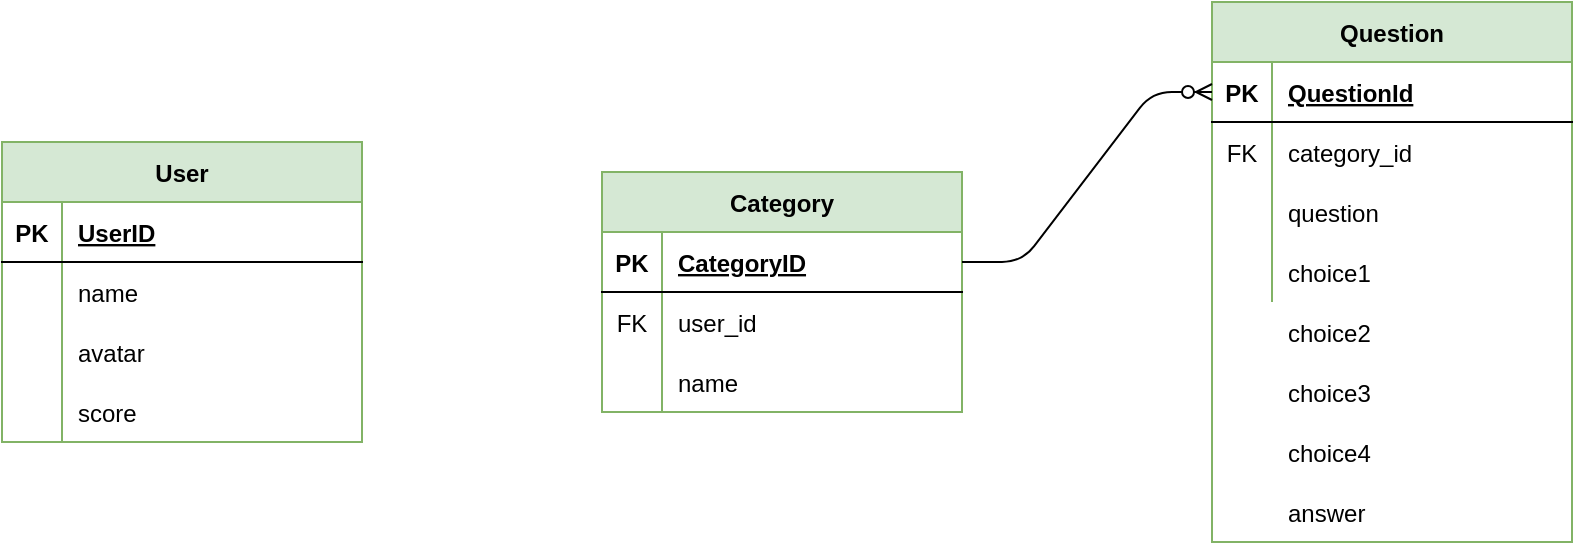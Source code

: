 <mxfile version="13.9.9" type="device"><diagram id="C7KdI0oiCXt0MxiNi3Ii" name="Page-1"><mxGraphModel dx="946" dy="672" grid="1" gridSize="10" guides="1" tooltips="1" connect="1" arrows="1" fold="1" page="1" pageScale="1" pageWidth="1100" pageHeight="850" math="0" shadow="0"><root><mxCell id="0"/><mxCell id="1" parent="0"/><mxCell id="_FXixjH1NpyDRwnV2unj-14" value="User" style="shape=table;startSize=30;container=1;collapsible=1;childLayout=tableLayout;fixedRows=1;rowLines=0;fontStyle=1;align=center;resizeLast=1;strokeColor=#82b366;fillColor=#d5e8d4;" parent="1" vertex="1"><mxGeometry x="160" y="340" width="180" height="150" as="geometry"/></mxCell><mxCell id="_FXixjH1NpyDRwnV2unj-15" value="" style="shape=partialRectangle;collapsible=0;dropTarget=0;pointerEvents=0;fillColor=none;top=0;left=0;bottom=1;right=0;points=[[0,0.5],[1,0.5]];portConstraint=eastwest;" parent="_FXixjH1NpyDRwnV2unj-14" vertex="1"><mxGeometry y="30" width="180" height="30" as="geometry"/></mxCell><mxCell id="_FXixjH1NpyDRwnV2unj-16" value="PK" style="shape=partialRectangle;connectable=0;fillColor=none;top=0;left=0;bottom=0;right=0;fontStyle=1;overflow=hidden;" parent="_FXixjH1NpyDRwnV2unj-15" vertex="1"><mxGeometry width="30" height="30" as="geometry"/></mxCell><mxCell id="_FXixjH1NpyDRwnV2unj-17" value="UserID" style="shape=partialRectangle;connectable=0;fillColor=none;top=0;left=0;bottom=0;right=0;align=left;spacingLeft=6;fontStyle=5;overflow=hidden;" parent="_FXixjH1NpyDRwnV2unj-15" vertex="1"><mxGeometry x="30" width="150" height="30" as="geometry"/></mxCell><mxCell id="_FXixjH1NpyDRwnV2unj-18" value="" style="shape=partialRectangle;collapsible=0;dropTarget=0;pointerEvents=0;fillColor=none;top=0;left=0;bottom=0;right=0;points=[[0,0.5],[1,0.5]];portConstraint=eastwest;" parent="_FXixjH1NpyDRwnV2unj-14" vertex="1"><mxGeometry y="60" width="180" height="30" as="geometry"/></mxCell><mxCell id="_FXixjH1NpyDRwnV2unj-19" value="" style="shape=partialRectangle;connectable=0;fillColor=none;top=0;left=0;bottom=0;right=0;editable=1;overflow=hidden;" parent="_FXixjH1NpyDRwnV2unj-18" vertex="1"><mxGeometry width="30" height="30" as="geometry"/></mxCell><mxCell id="_FXixjH1NpyDRwnV2unj-20" value="name" style="shape=partialRectangle;connectable=0;fillColor=none;top=0;left=0;bottom=0;right=0;align=left;spacingLeft=6;overflow=hidden;" parent="_FXixjH1NpyDRwnV2unj-18" vertex="1"><mxGeometry x="30" width="150" height="30" as="geometry"/></mxCell><mxCell id="_FXixjH1NpyDRwnV2unj-21" value="" style="shape=partialRectangle;collapsible=0;dropTarget=0;pointerEvents=0;fillColor=none;top=0;left=0;bottom=0;right=0;points=[[0,0.5],[1,0.5]];portConstraint=eastwest;" parent="_FXixjH1NpyDRwnV2unj-14" vertex="1"><mxGeometry y="90" width="180" height="30" as="geometry"/></mxCell><mxCell id="_FXixjH1NpyDRwnV2unj-22" value="" style="shape=partialRectangle;connectable=0;fillColor=none;top=0;left=0;bottom=0;right=0;editable=1;overflow=hidden;" parent="_FXixjH1NpyDRwnV2unj-21" vertex="1"><mxGeometry width="30" height="30" as="geometry"/></mxCell><mxCell id="_FXixjH1NpyDRwnV2unj-23" value="avatar" style="shape=partialRectangle;connectable=0;fillColor=none;top=0;left=0;bottom=0;right=0;align=left;spacingLeft=6;overflow=hidden;" parent="_FXixjH1NpyDRwnV2unj-21" vertex="1"><mxGeometry x="30" width="150" height="30" as="geometry"/></mxCell><mxCell id="k2tgWY-W-6_Xu2S6FyYk-19" value="" style="shape=partialRectangle;collapsible=0;dropTarget=0;pointerEvents=0;fillColor=none;top=0;left=0;bottom=0;right=0;points=[[0,0.5],[1,0.5]];portConstraint=eastwest;" parent="_FXixjH1NpyDRwnV2unj-14" vertex="1"><mxGeometry y="120" width="180" height="30" as="geometry"/></mxCell><mxCell id="k2tgWY-W-6_Xu2S6FyYk-20" value="" style="shape=partialRectangle;connectable=0;fillColor=none;top=0;left=0;bottom=0;right=0;editable=1;overflow=hidden;" parent="k2tgWY-W-6_Xu2S6FyYk-19" vertex="1"><mxGeometry width="30" height="30" as="geometry"/></mxCell><mxCell id="k2tgWY-W-6_Xu2S6FyYk-21" value="score" style="shape=partialRectangle;connectable=0;fillColor=none;top=0;left=0;bottom=0;right=0;align=left;spacingLeft=6;overflow=hidden;" parent="k2tgWY-W-6_Xu2S6FyYk-19" vertex="1"><mxGeometry x="30" width="150" height="30" as="geometry"/></mxCell><mxCell id="_FXixjH1NpyDRwnV2unj-27" value="Category" style="shape=table;startSize=30;container=1;collapsible=1;childLayout=tableLayout;fixedRows=1;rowLines=0;fontStyle=1;align=center;resizeLast=1;strokeColor=#82b366;fillColor=#d5e8d4;" parent="1" vertex="1"><mxGeometry x="460" y="355" width="180" height="120" as="geometry"/></mxCell><mxCell id="_FXixjH1NpyDRwnV2unj-28" value="" style="shape=partialRectangle;collapsible=0;dropTarget=0;pointerEvents=0;fillColor=none;top=0;left=0;bottom=1;right=0;points=[[0,0.5],[1,0.5]];portConstraint=eastwest;" parent="_FXixjH1NpyDRwnV2unj-27" vertex="1"><mxGeometry y="30" width="180" height="30" as="geometry"/></mxCell><mxCell id="_FXixjH1NpyDRwnV2unj-29" value="PK" style="shape=partialRectangle;connectable=0;fillColor=none;top=0;left=0;bottom=0;right=0;fontStyle=1;overflow=hidden;" parent="_FXixjH1NpyDRwnV2unj-28" vertex="1"><mxGeometry width="30" height="30" as="geometry"/></mxCell><mxCell id="_FXixjH1NpyDRwnV2unj-30" value="CategoryID" style="shape=partialRectangle;connectable=0;fillColor=none;top=0;left=0;bottom=0;right=0;align=left;spacingLeft=6;fontStyle=5;overflow=hidden;" parent="_FXixjH1NpyDRwnV2unj-28" vertex="1"><mxGeometry x="30" width="150" height="30" as="geometry"/></mxCell><mxCell id="_FXixjH1NpyDRwnV2unj-31" value="" style="shape=partialRectangle;collapsible=0;dropTarget=0;pointerEvents=0;fillColor=none;top=0;left=0;bottom=0;right=0;points=[[0,0.5],[1,0.5]];portConstraint=eastwest;" parent="_FXixjH1NpyDRwnV2unj-27" vertex="1"><mxGeometry y="60" width="180" height="30" as="geometry"/></mxCell><mxCell id="_FXixjH1NpyDRwnV2unj-32" value="FK" style="shape=partialRectangle;connectable=0;fillColor=none;top=0;left=0;bottom=0;right=0;editable=1;overflow=hidden;" parent="_FXixjH1NpyDRwnV2unj-31" vertex="1"><mxGeometry width="30" height="30" as="geometry"/></mxCell><mxCell id="_FXixjH1NpyDRwnV2unj-33" value="user_id" style="shape=partialRectangle;connectable=0;fillColor=none;top=0;left=0;bottom=0;right=0;align=left;spacingLeft=6;overflow=hidden;" parent="_FXixjH1NpyDRwnV2unj-31" vertex="1"><mxGeometry x="30" width="150" height="30" as="geometry"/></mxCell><mxCell id="_FXixjH1NpyDRwnV2unj-34" value="" style="shape=partialRectangle;collapsible=0;dropTarget=0;pointerEvents=0;fillColor=none;top=0;left=0;bottom=0;right=0;points=[[0,0.5],[1,0.5]];portConstraint=eastwest;" parent="_FXixjH1NpyDRwnV2unj-27" vertex="1"><mxGeometry y="90" width="180" height="30" as="geometry"/></mxCell><mxCell id="_FXixjH1NpyDRwnV2unj-35" value="" style="shape=partialRectangle;connectable=0;fillColor=none;top=0;left=0;bottom=0;right=0;editable=1;overflow=hidden;" parent="_FXixjH1NpyDRwnV2unj-34" vertex="1"><mxGeometry width="30" height="30" as="geometry"/></mxCell><mxCell id="_FXixjH1NpyDRwnV2unj-36" value="name" style="shape=partialRectangle;connectable=0;fillColor=none;top=0;left=0;bottom=0;right=0;align=left;spacingLeft=6;overflow=hidden;" parent="_FXixjH1NpyDRwnV2unj-34" vertex="1"><mxGeometry x="30" width="150" height="30" as="geometry"/></mxCell><mxCell id="k2tgWY-W-6_Xu2S6FyYk-1" value="Question" style="shape=table;startSize=30;container=1;collapsible=1;childLayout=tableLayout;fixedRows=1;rowLines=0;fontStyle=1;align=center;resizeLast=1;strokeColor=#82b366;fillColor=#d5e8d4;" parent="1" vertex="1"><mxGeometry x="765" y="270" width="180" height="270" as="geometry"/></mxCell><mxCell id="k2tgWY-W-6_Xu2S6FyYk-2" value="" style="shape=partialRectangle;collapsible=0;dropTarget=0;pointerEvents=0;fillColor=none;top=0;left=0;bottom=1;right=0;points=[[0,0.5],[1,0.5]];portConstraint=eastwest;" parent="k2tgWY-W-6_Xu2S6FyYk-1" vertex="1"><mxGeometry y="30" width="180" height="30" as="geometry"/></mxCell><mxCell id="k2tgWY-W-6_Xu2S6FyYk-3" value="PK" style="shape=partialRectangle;connectable=0;fillColor=none;top=0;left=0;bottom=0;right=0;fontStyle=1;overflow=hidden;" parent="k2tgWY-W-6_Xu2S6FyYk-2" vertex="1"><mxGeometry width="30" height="30" as="geometry"/></mxCell><mxCell id="k2tgWY-W-6_Xu2S6FyYk-4" value="QuestionId" style="shape=partialRectangle;connectable=0;fillColor=none;top=0;left=0;bottom=0;right=0;align=left;spacingLeft=6;fontStyle=5;overflow=hidden;" parent="k2tgWY-W-6_Xu2S6FyYk-2" vertex="1"><mxGeometry x="30" width="150" height="30" as="geometry"/></mxCell><mxCell id="k2tgWY-W-6_Xu2S6FyYk-5" value="" style="shape=partialRectangle;collapsible=0;dropTarget=0;pointerEvents=0;fillColor=none;top=0;left=0;bottom=0;right=0;points=[[0,0.5],[1,0.5]];portConstraint=eastwest;" parent="k2tgWY-W-6_Xu2S6FyYk-1" vertex="1"><mxGeometry y="60" width="180" height="30" as="geometry"/></mxCell><mxCell id="k2tgWY-W-6_Xu2S6FyYk-6" value="FK" style="shape=partialRectangle;connectable=0;fillColor=none;top=0;left=0;bottom=0;right=0;editable=1;overflow=hidden;" parent="k2tgWY-W-6_Xu2S6FyYk-5" vertex="1"><mxGeometry width="30" height="30" as="geometry"/></mxCell><mxCell id="k2tgWY-W-6_Xu2S6FyYk-7" value="category_id" style="shape=partialRectangle;connectable=0;fillColor=none;top=0;left=0;bottom=0;right=0;align=left;spacingLeft=6;overflow=hidden;" parent="k2tgWY-W-6_Xu2S6FyYk-5" vertex="1"><mxGeometry x="30" width="150" height="30" as="geometry"/></mxCell><mxCell id="k2tgWY-W-6_Xu2S6FyYk-8" value="" style="shape=partialRectangle;collapsible=0;dropTarget=0;pointerEvents=0;fillColor=none;top=0;left=0;bottom=0;right=0;points=[[0,0.5],[1,0.5]];portConstraint=eastwest;" parent="k2tgWY-W-6_Xu2S6FyYk-1" vertex="1"><mxGeometry y="90" width="180" height="30" as="geometry"/></mxCell><mxCell id="k2tgWY-W-6_Xu2S6FyYk-9" value="" style="shape=partialRectangle;connectable=0;fillColor=none;top=0;left=0;bottom=0;right=0;editable=1;overflow=hidden;" parent="k2tgWY-W-6_Xu2S6FyYk-8" vertex="1"><mxGeometry width="30" height="30" as="geometry"/></mxCell><mxCell id="k2tgWY-W-6_Xu2S6FyYk-10" value="question" style="shape=partialRectangle;connectable=0;fillColor=none;top=0;left=0;bottom=0;right=0;align=left;spacingLeft=6;overflow=hidden;" parent="k2tgWY-W-6_Xu2S6FyYk-8" vertex="1"><mxGeometry x="30" width="150" height="30" as="geometry"/></mxCell><mxCell id="k2tgWY-W-6_Xu2S6FyYk-11" value="" style="shape=partialRectangle;collapsible=0;dropTarget=0;pointerEvents=0;fillColor=none;top=0;left=0;bottom=0;right=0;points=[[0,0.5],[1,0.5]];portConstraint=eastwest;" parent="k2tgWY-W-6_Xu2S6FyYk-1" vertex="1"><mxGeometry y="120" width="180" height="30" as="geometry"/></mxCell><mxCell id="k2tgWY-W-6_Xu2S6FyYk-12" value="" style="shape=partialRectangle;connectable=0;fillColor=none;top=0;left=0;bottom=0;right=0;editable=1;overflow=hidden;" parent="k2tgWY-W-6_Xu2S6FyYk-11" vertex="1"><mxGeometry width="30" height="30" as="geometry"/></mxCell><mxCell id="k2tgWY-W-6_Xu2S6FyYk-13" value="choice1" style="shape=partialRectangle;connectable=0;fillColor=none;top=0;left=0;bottom=0;right=0;align=left;spacingLeft=6;overflow=hidden;" parent="k2tgWY-W-6_Xu2S6FyYk-11" vertex="1"><mxGeometry x="30" width="150" height="30" as="geometry"/></mxCell><mxCell id="k2tgWY-W-6_Xu2S6FyYk-14" value="choice2" style="shape=partialRectangle;connectable=0;fillColor=none;top=0;left=0;bottom=0;right=0;align=left;spacingLeft=6;overflow=hidden;" parent="1" vertex="1"><mxGeometry x="795" y="420" width="150" height="30" as="geometry"/></mxCell><mxCell id="k2tgWY-W-6_Xu2S6FyYk-15" value="choice3" style="shape=partialRectangle;connectable=0;fillColor=none;top=0;left=0;bottom=0;right=0;align=left;spacingLeft=6;overflow=hidden;" parent="1" vertex="1"><mxGeometry x="795" y="450" width="150" height="30" as="geometry"/></mxCell><mxCell id="k2tgWY-W-6_Xu2S6FyYk-16" value="choice4" style="shape=partialRectangle;connectable=0;fillColor=none;top=0;left=0;bottom=0;right=0;align=left;spacingLeft=6;overflow=hidden;" parent="1" vertex="1"><mxGeometry x="795" y="480" width="150" height="30" as="geometry"/></mxCell><mxCell id="k2tgWY-W-6_Xu2S6FyYk-17" value="answer" style="shape=partialRectangle;connectable=0;fillColor=none;top=0;left=0;bottom=0;right=0;align=left;spacingLeft=6;overflow=hidden;" parent="1" vertex="1"><mxGeometry x="795" y="510" width="150" height="30" as="geometry"/></mxCell><mxCell id="k2tgWY-W-6_Xu2S6FyYk-18" value="" style="edgeStyle=entityRelationEdgeStyle;fontSize=12;html=1;endArrow=ERzeroToMany;endFill=1;exitX=1;exitY=0.5;exitDx=0;exitDy=0;entryX=0;entryY=0.5;entryDx=0;entryDy=0;" parent="1" source="_FXixjH1NpyDRwnV2unj-28" target="k2tgWY-W-6_Xu2S6FyYk-2" edge="1"><mxGeometry width="100" height="100" relative="1" as="geometry"><mxPoint x="725" y="395" as="sourcePoint"/><mxPoint x="845" y="485" as="targetPoint"/></mxGeometry></mxCell></root></mxGraphModel></diagram></mxfile>